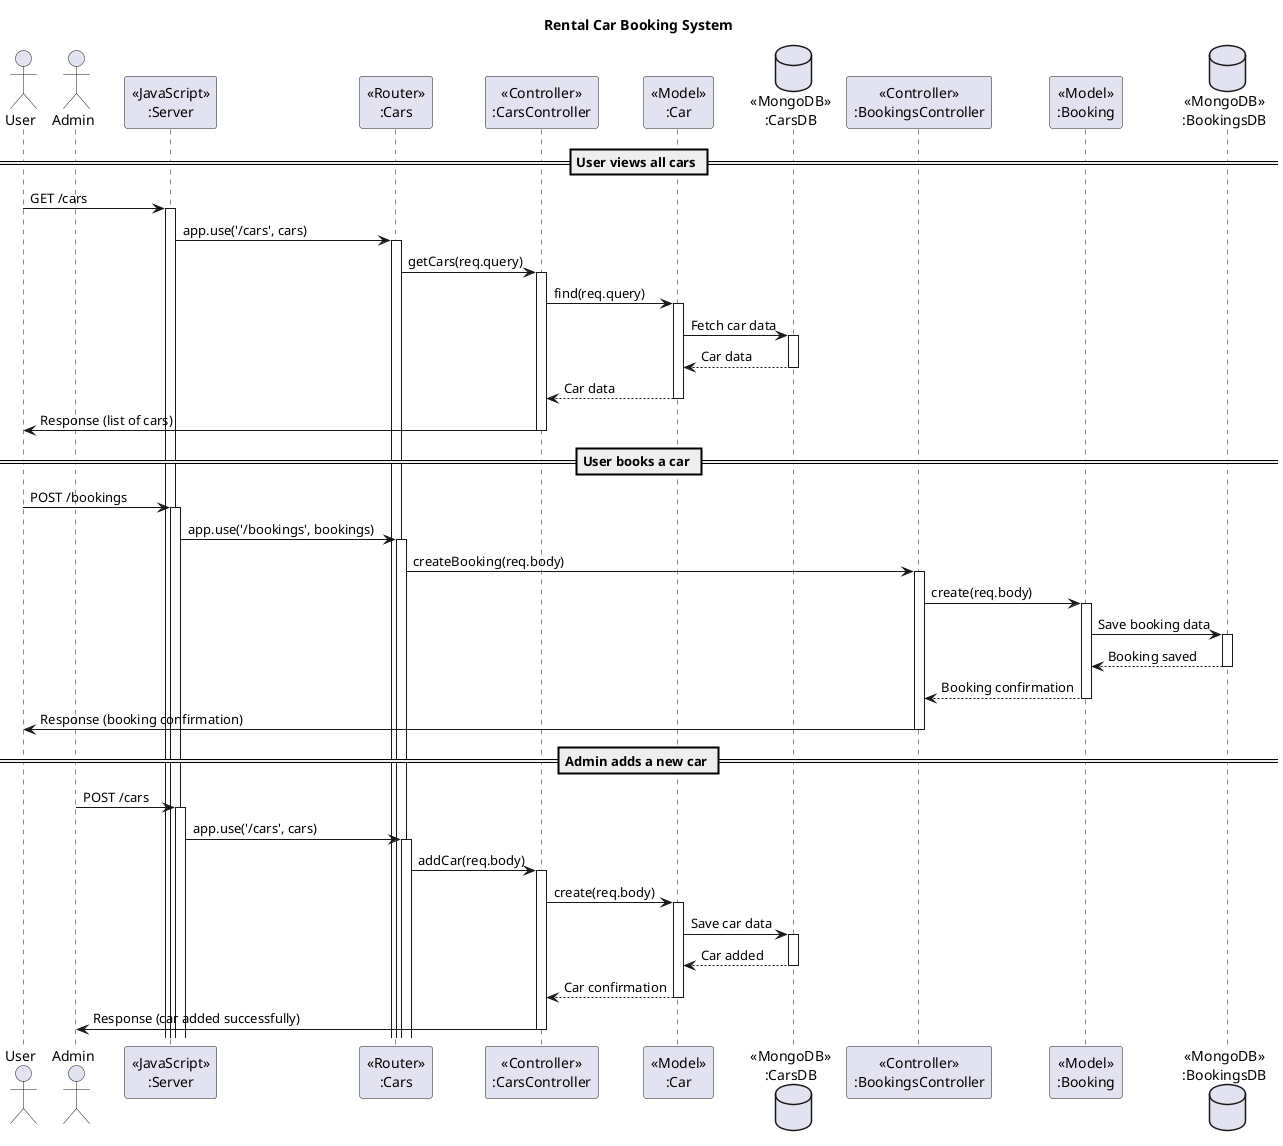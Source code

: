 @startuml Rental Car Booking System Sequence Diagram

title "Rental Car Booking System"

actor User
actor Admin

participant "<<JavaScript>>\n:Server" as server
participant "<<Router>>\n:Cars" as routerCars
participant "<<Controller>>\n:CarsController" as controllerCars
participant "<<Model>>\n:Car" as modelCar
database "<<MongoDB>>\n:CarsDB" as carsDatabase

== User views all cars ==
User -> server ++ : GET /cars
server -> routerCars ++ : app.use('/cars', cars)
routerCars -> controllerCars ++ : getCars(req.query)
controllerCars -> modelCar ++ : find(req.query)
modelCar -> carsDatabase ++ : Fetch car data
carsDatabase --> modelCar -- : Car data
controllerCars <-- modelCar -- : Car data
controllerCars -> User -- : Response (list of cars)

== User books a car ==
User -> server ++ : POST /bookings
server -> routerCars ++ : app.use('/bookings', bookings)
participant "<<Controller>>\n:BookingsController" as controllerBookings
participant "<<Model>>\n:Booking" as modelBooking
database "<<MongoDB>>\n:BookingsDB" as bookingsDatabase
routerCars -> controllerBookings ++ : createBooking(req.body)
controllerBookings -> modelBooking ++ : create(req.body)
modelBooking -> bookingsDatabase ++ : Save booking data
bookingsDatabase --> modelBooking -- : Booking saved
controllerBookings <-- modelBooking -- : Booking confirmation
controllerBookings -> User -- : Response (booking confirmation)

== Admin adds a new car ==
Admin -> server ++ : POST /cars
server -> routerCars ++ : app.use('/cars', cars)
routerCars -> controllerCars ++ : addCar(req.body)
controllerCars -> modelCar ++ : create(req.body)
modelCar -> carsDatabase ++ : Save car data
carsDatabase --> modelCar -- : Car added
controllerCars <-- modelCar -- : Car confirmation
controllerCars -> Admin -- : Response (car added successfully)

@enduml